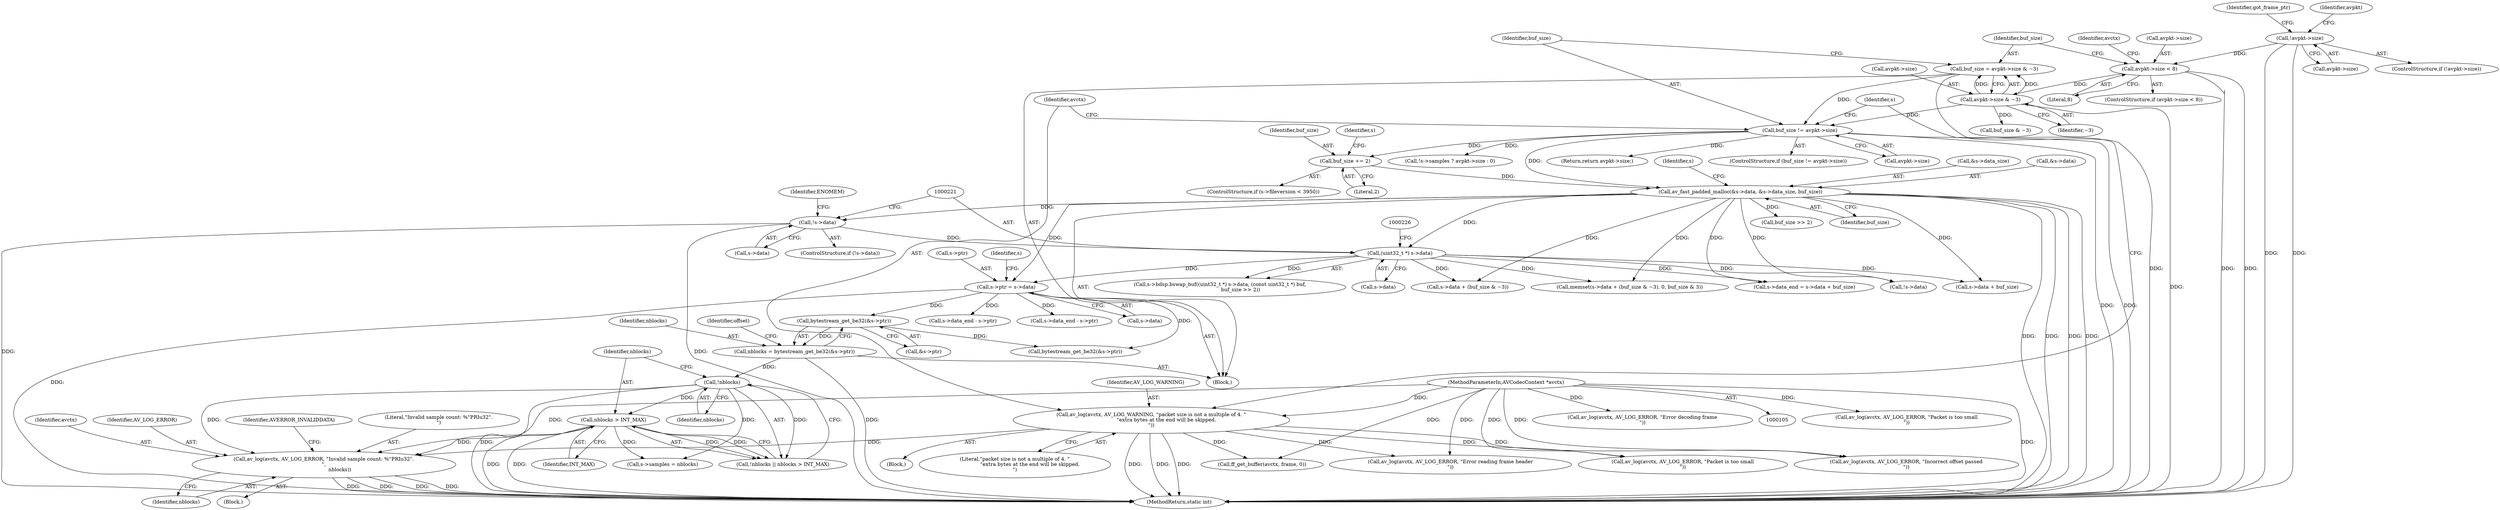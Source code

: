 digraph "0_FFmpeg_ba4beaf6149f7241c8bd85fe853318c2f6837ad0@pointer" {
"1000371" [label="(Call,av_log(avctx, AV_LOG_ERROR, \"Invalid sample count: %\"PRIu32\".\n\",\n                    nblocks))"];
"1000188" [label="(Call,av_log(avctx, AV_LOG_WARNING, \"packet size is not a multiple of 4. \"\n                   \"extra bytes at the end will be skipped.\n\"))"];
"1000106" [label="(MethodParameterIn,AVCodecContext *avctx)"];
"1000367" [label="(Call,nblocks > INT_MAX)"];
"1000365" [label="(Call,!nblocks)"];
"1000259" [label="(Call,nblocks = bytestream_get_be32(&s->ptr))"];
"1000261" [label="(Call,bytestream_get_be32(&s->ptr))"];
"1000243" [label="(Call,s->ptr = s->data)"];
"1000201" [label="(Call,av_fast_padded_malloc(&s->data, &s->data_size, buf_size))"];
"1000198" [label="(Call,buf_size += 2)"];
"1000182" [label="(Call,buf_size != avpkt->size)"];
"1000174" [label="(Call,buf_size = avpkt->size & ~3)"];
"1000176" [label="(Call,avpkt->size & ~3)"];
"1000162" [label="(Call,avpkt->size < 8)"];
"1000150" [label="(Call,!avpkt->size)"];
"1000220" [label="(Call,(uint32_t *) s->data)"];
"1000212" [label="(Call,!s->data)"];
"1000204" [label="(Identifier,s)"];
"1000177" [label="(Call,avpkt->size)"];
"1000694" [label="(Call,!s->samples ? avpkt->size : 0)"];
"1000252" [label="(Identifier,s)"];
"1000367" [label="(Call,nblocks > INT_MAX)"];
"1000166" [label="(Literal,8)"];
"1000187" [label="(Block,)"];
"1000250" [label="(Call,s->data_end = s->data + buf_size)"];
"1000369" [label="(Identifier,INT_MAX)"];
"1000183" [label="(Identifier,buf_size)"];
"1000364" [label="(Call,!nblocks || nblocks > INT_MAX)"];
"1000201" [label="(Call,av_fast_padded_malloc(&s->data, &s->data_size, buf_size))"];
"1000375" [label="(Identifier,nblocks)"];
"1000213" [label="(Call,s->data)"];
"1000405" [label="(Return,return avpkt->size;)"];
"1000332" [label="(Call,s->data_end - s->ptr)"];
"1000260" [label="(Identifier,nblocks)"];
"1000371" [label="(Call,av_log(avctx, AV_LOG_ERROR, \"Invalid sample count: %\"PRIu32\".\n\",\n                    nblocks))"];
"1000175" [label="(Identifier,buf_size)"];
"1000298" [label="(Call,s->data_end - s->ptr)"];
"1000180" [label="(Identifier,~3)"];
"1000268" [label="(Call,bytestream_get_be32(&s->ptr))"];
"1000188" [label="(Call,av_log(avctx, AV_LOG_WARNING, \"packet size is not a multiple of 4. \"\n                   \"extra bytes at the end will be skipped.\n\"))"];
"1000181" [label="(ControlStructure,if (buf_size != avpkt->size))"];
"1000222" [label="(Call,s->data)"];
"1000199" [label="(Identifier,buf_size)"];
"1000496" [label="(Call,ff_get_buffer(avctx, frame, 0))"];
"1000366" [label="(Identifier,nblocks)"];
"1000168" [label="(Call,av_log(avctx, AV_LOG_ERROR, \"Packet is too small\n\"))"];
"1000212" [label="(Call,!s->data)"];
"1000191" [label="(Literal,\"packet size is not a multiple of 4. \"\n                   \"extra bytes at the end will be skipped.\n\")"];
"1000261" [label="(Call,bytestream_get_be32(&s->ptr))"];
"1000198" [label="(Call,buf_size += 2)"];
"1000162" [label="(Call,avpkt->size < 8)"];
"1000157" [label="(Identifier,got_frame_ptr)"];
"1000259" [label="(Call,nblocks = bytestream_get_be32(&s->ptr))"];
"1000189" [label="(Identifier,avctx)"];
"1000384" [label="(Call,av_log(avctx, AV_LOG_ERROR, \"Error reading frame header\n\"))"];
"1000228" [label="(Call,buf_size >> 2)"];
"1000232" [label="(Call,s->data + (buf_size & ~3))"];
"1000396" [label="(Call,!s->data)"];
"1000151" [label="(Call,avpkt->size)"];
"1000169" [label="(Identifier,avctx)"];
"1000190" [label="(Identifier,AV_LOG_WARNING)"];
"1000161" [label="(ControlStructure,if (avpkt->size < 8))"];
"1000267" [label="(Identifier,offset)"];
"1000254" [label="(Call,s->data + buf_size)"];
"1000285" [label="(Call,av_log(avctx, AV_LOG_ERROR, \"Incorrect offset passed\n\"))"];
"1000200" [label="(Literal,2)"];
"1000184" [label="(Call,avpkt->size)"];
"1000195" [label="(Identifier,s)"];
"1000377" [label="(Identifier,AVERROR_INVALIDDATA)"];
"1000211" [label="(ControlStructure,if (!s->data))"];
"1000374" [label="(Literal,\"Invalid sample count: %\"PRIu32\".\n\")"];
"1000244" [label="(Call,s->ptr)"];
"1000176" [label="(Call,avpkt->size & ~3)"];
"1000163" [label="(Call,avpkt->size)"];
"1000149" [label="(ControlStructure,if (!avpkt->size))"];
"1000538" [label="(Call,av_log(avctx, AV_LOG_ERROR, \"Error decoding frame\n\"))"];
"1000365" [label="(Call,!nblocks)"];
"1000262" [label="(Call,&s->ptr)"];
"1000192" [label="(ControlStructure,if (s->fileversion < 3950))"];
"1000703" [label="(MethodReturn,static int)"];
"1000372" [label="(Identifier,avctx)"];
"1000220" [label="(Call,(uint32_t *) s->data)"];
"1000150" [label="(Call,!avpkt->size)"];
"1000218" [label="(Identifier,ENOMEM)"];
"1000210" [label="(Identifier,buf_size)"];
"1000368" [label="(Identifier,nblocks)"];
"1000390" [label="(Call,s->samples = nblocks)"];
"1000247" [label="(Call,s->data)"];
"1000182" [label="(Call,buf_size != avpkt->size)"];
"1000174" [label="(Call,buf_size = avpkt->size & ~3)"];
"1000164" [label="(Identifier,avpkt)"];
"1000219" [label="(Call,s->bdsp.bswap_buf((uint32_t *) s->data, (const uint32_t *) buf,\n                          buf_size >> 2))"];
"1000145" [label="(Block,)"];
"1000214" [label="(Identifier,s)"];
"1000236" [label="(Call,buf_size & ~3)"];
"1000370" [label="(Block,)"];
"1000106" [label="(MethodParameterIn,AVCodecContext *avctx)"];
"1000231" [label="(Call,memset(s->data + (buf_size & ~3), 0, buf_size & 3))"];
"1000373" [label="(Identifier,AV_LOG_ERROR)"];
"1000206" [label="(Call,&s->data_size)"];
"1000243" [label="(Call,s->ptr = s->data)"];
"1000307" [label="(Call,av_log(avctx, AV_LOG_ERROR, \"Packet is too small\n\"))"];
"1000202" [label="(Call,&s->data)"];
"1000371" -> "1000370"  [label="AST: "];
"1000371" -> "1000375"  [label="CFG: "];
"1000372" -> "1000371"  [label="AST: "];
"1000373" -> "1000371"  [label="AST: "];
"1000374" -> "1000371"  [label="AST: "];
"1000375" -> "1000371"  [label="AST: "];
"1000377" -> "1000371"  [label="CFG: "];
"1000371" -> "1000703"  [label="DDG: "];
"1000371" -> "1000703"  [label="DDG: "];
"1000371" -> "1000703"  [label="DDG: "];
"1000371" -> "1000703"  [label="DDG: "];
"1000188" -> "1000371"  [label="DDG: "];
"1000106" -> "1000371"  [label="DDG: "];
"1000367" -> "1000371"  [label="DDG: "];
"1000365" -> "1000371"  [label="DDG: "];
"1000188" -> "1000187"  [label="AST: "];
"1000188" -> "1000191"  [label="CFG: "];
"1000189" -> "1000188"  [label="AST: "];
"1000190" -> "1000188"  [label="AST: "];
"1000191" -> "1000188"  [label="AST: "];
"1000195" -> "1000188"  [label="CFG: "];
"1000188" -> "1000703"  [label="DDG: "];
"1000188" -> "1000703"  [label="DDG: "];
"1000188" -> "1000703"  [label="DDG: "];
"1000106" -> "1000188"  [label="DDG: "];
"1000188" -> "1000285"  [label="DDG: "];
"1000188" -> "1000307"  [label="DDG: "];
"1000188" -> "1000384"  [label="DDG: "];
"1000188" -> "1000496"  [label="DDG: "];
"1000106" -> "1000105"  [label="AST: "];
"1000106" -> "1000703"  [label="DDG: "];
"1000106" -> "1000168"  [label="DDG: "];
"1000106" -> "1000285"  [label="DDG: "];
"1000106" -> "1000307"  [label="DDG: "];
"1000106" -> "1000384"  [label="DDG: "];
"1000106" -> "1000496"  [label="DDG: "];
"1000106" -> "1000538"  [label="DDG: "];
"1000367" -> "1000364"  [label="AST: "];
"1000367" -> "1000369"  [label="CFG: "];
"1000368" -> "1000367"  [label="AST: "];
"1000369" -> "1000367"  [label="AST: "];
"1000364" -> "1000367"  [label="CFG: "];
"1000367" -> "1000703"  [label="DDG: "];
"1000367" -> "1000703"  [label="DDG: "];
"1000367" -> "1000364"  [label="DDG: "];
"1000367" -> "1000364"  [label="DDG: "];
"1000365" -> "1000367"  [label="DDG: "];
"1000367" -> "1000390"  [label="DDG: "];
"1000365" -> "1000364"  [label="AST: "];
"1000365" -> "1000366"  [label="CFG: "];
"1000366" -> "1000365"  [label="AST: "];
"1000368" -> "1000365"  [label="CFG: "];
"1000364" -> "1000365"  [label="CFG: "];
"1000365" -> "1000703"  [label="DDG: "];
"1000365" -> "1000364"  [label="DDG: "];
"1000259" -> "1000365"  [label="DDG: "];
"1000365" -> "1000390"  [label="DDG: "];
"1000259" -> "1000145"  [label="AST: "];
"1000259" -> "1000261"  [label="CFG: "];
"1000260" -> "1000259"  [label="AST: "];
"1000261" -> "1000259"  [label="AST: "];
"1000267" -> "1000259"  [label="CFG: "];
"1000259" -> "1000703"  [label="DDG: "];
"1000261" -> "1000259"  [label="DDG: "];
"1000261" -> "1000262"  [label="CFG: "];
"1000262" -> "1000261"  [label="AST: "];
"1000243" -> "1000261"  [label="DDG: "];
"1000261" -> "1000268"  [label="DDG: "];
"1000243" -> "1000145"  [label="AST: "];
"1000243" -> "1000247"  [label="CFG: "];
"1000244" -> "1000243"  [label="AST: "];
"1000247" -> "1000243"  [label="AST: "];
"1000252" -> "1000243"  [label="CFG: "];
"1000243" -> "1000703"  [label="DDG: "];
"1000201" -> "1000243"  [label="DDG: "];
"1000220" -> "1000243"  [label="DDG: "];
"1000243" -> "1000268"  [label="DDG: "];
"1000243" -> "1000298"  [label="DDG: "];
"1000243" -> "1000332"  [label="DDG: "];
"1000201" -> "1000145"  [label="AST: "];
"1000201" -> "1000210"  [label="CFG: "];
"1000202" -> "1000201"  [label="AST: "];
"1000206" -> "1000201"  [label="AST: "];
"1000210" -> "1000201"  [label="AST: "];
"1000214" -> "1000201"  [label="CFG: "];
"1000201" -> "1000703"  [label="DDG: "];
"1000201" -> "1000703"  [label="DDG: "];
"1000201" -> "1000703"  [label="DDG: "];
"1000201" -> "1000703"  [label="DDG: "];
"1000198" -> "1000201"  [label="DDG: "];
"1000182" -> "1000201"  [label="DDG: "];
"1000201" -> "1000212"  [label="DDG: "];
"1000201" -> "1000220"  [label="DDG: "];
"1000201" -> "1000228"  [label="DDG: "];
"1000201" -> "1000231"  [label="DDG: "];
"1000201" -> "1000232"  [label="DDG: "];
"1000201" -> "1000250"  [label="DDG: "];
"1000201" -> "1000254"  [label="DDG: "];
"1000201" -> "1000396"  [label="DDG: "];
"1000198" -> "1000192"  [label="AST: "];
"1000198" -> "1000200"  [label="CFG: "];
"1000199" -> "1000198"  [label="AST: "];
"1000200" -> "1000198"  [label="AST: "];
"1000204" -> "1000198"  [label="CFG: "];
"1000182" -> "1000198"  [label="DDG: "];
"1000182" -> "1000181"  [label="AST: "];
"1000182" -> "1000184"  [label="CFG: "];
"1000183" -> "1000182"  [label="AST: "];
"1000184" -> "1000182"  [label="AST: "];
"1000189" -> "1000182"  [label="CFG: "];
"1000195" -> "1000182"  [label="CFG: "];
"1000182" -> "1000703"  [label="DDG: "];
"1000182" -> "1000703"  [label="DDG: "];
"1000174" -> "1000182"  [label="DDG: "];
"1000176" -> "1000182"  [label="DDG: "];
"1000182" -> "1000405"  [label="DDG: "];
"1000182" -> "1000694"  [label="DDG: "];
"1000174" -> "1000145"  [label="AST: "];
"1000174" -> "1000176"  [label="CFG: "];
"1000175" -> "1000174"  [label="AST: "];
"1000176" -> "1000174"  [label="AST: "];
"1000183" -> "1000174"  [label="CFG: "];
"1000174" -> "1000703"  [label="DDG: "];
"1000176" -> "1000174"  [label="DDG: "];
"1000176" -> "1000174"  [label="DDG: "];
"1000176" -> "1000180"  [label="CFG: "];
"1000177" -> "1000176"  [label="AST: "];
"1000180" -> "1000176"  [label="AST: "];
"1000176" -> "1000703"  [label="DDG: "];
"1000162" -> "1000176"  [label="DDG: "];
"1000176" -> "1000236"  [label="DDG: "];
"1000162" -> "1000161"  [label="AST: "];
"1000162" -> "1000166"  [label="CFG: "];
"1000163" -> "1000162"  [label="AST: "];
"1000166" -> "1000162"  [label="AST: "];
"1000169" -> "1000162"  [label="CFG: "];
"1000175" -> "1000162"  [label="CFG: "];
"1000162" -> "1000703"  [label="DDG: "];
"1000162" -> "1000703"  [label="DDG: "];
"1000150" -> "1000162"  [label="DDG: "];
"1000150" -> "1000149"  [label="AST: "];
"1000150" -> "1000151"  [label="CFG: "];
"1000151" -> "1000150"  [label="AST: "];
"1000157" -> "1000150"  [label="CFG: "];
"1000164" -> "1000150"  [label="CFG: "];
"1000150" -> "1000703"  [label="DDG: "];
"1000150" -> "1000703"  [label="DDG: "];
"1000220" -> "1000219"  [label="AST: "];
"1000220" -> "1000222"  [label="CFG: "];
"1000221" -> "1000220"  [label="AST: "];
"1000222" -> "1000220"  [label="AST: "];
"1000226" -> "1000220"  [label="CFG: "];
"1000220" -> "1000219"  [label="DDG: "];
"1000212" -> "1000220"  [label="DDG: "];
"1000220" -> "1000231"  [label="DDG: "];
"1000220" -> "1000232"  [label="DDG: "];
"1000220" -> "1000250"  [label="DDG: "];
"1000220" -> "1000254"  [label="DDG: "];
"1000220" -> "1000396"  [label="DDG: "];
"1000212" -> "1000211"  [label="AST: "];
"1000212" -> "1000213"  [label="CFG: "];
"1000213" -> "1000212"  [label="AST: "];
"1000218" -> "1000212"  [label="CFG: "];
"1000221" -> "1000212"  [label="CFG: "];
"1000212" -> "1000703"  [label="DDG: "];
"1000212" -> "1000703"  [label="DDG: "];
}
